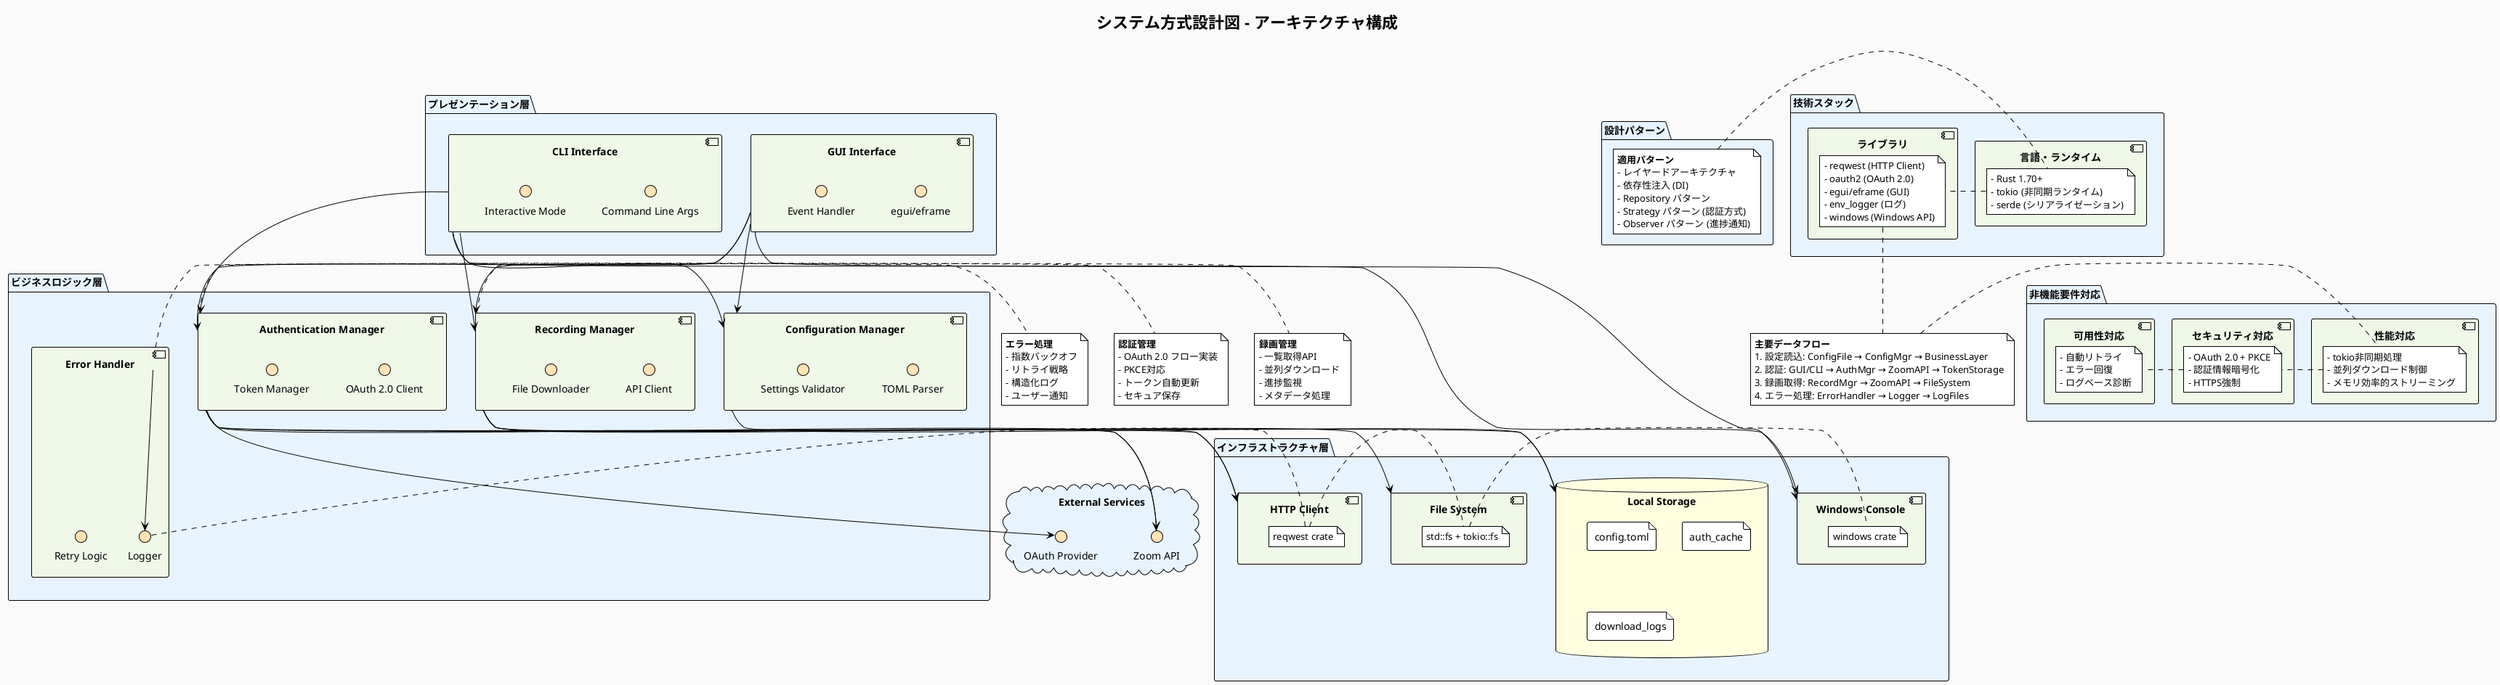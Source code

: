 @startuml システム方式設計図
!theme plain

skinparam backgroundColor #FAFAFA
skinparam packageBackgroundColor #E8F4FD
skinparam componentBackgroundColor #F0F8E8
skinparam interfaceBackgroundColor #FFE4B5
skinparam databaseBackgroundColor #FFFFE0

title システム方式設計図 - アーキテクチャ構成

package "プレゼンテーション層" as PresentationLayer {
  component "CLI Interface" as CLI {
    interface "Command Line Args" as CLIArgs
    interface "Interactive Mode" as Interactive
  }
  
  component "GUI Interface" as GUI {
    interface "egui/eframe" as EguiUI
    interface "Event Handler" as EventHandler
  }
}

package "ビジネスロジック層" as BusinessLayer {
  component "Authentication Manager" as AuthMgr {
    interface "OAuth 2.0 Client" as OAuth
    interface "Token Manager" as TokenMgr
  }
  
  component "Recording Manager" as RecordMgr {
    interface "API Client" as APIClient
    interface "File Downloader" as Downloader
  }
  
  component "Configuration Manager" as ConfigMgr {
    interface "TOML Parser" as TOML
    interface "Settings Validator" as Validator
  }
  
  component "Error Handler" as ErrorHandler {
    interface "Retry Logic" as Retry
    interface "Logger" as Logger
  }
}

package "インフラストラクチャ層" as InfraLayer {
  component "HTTP Client" as HTTPClient {
    note right : reqwest crate
  }
  
  component "File System" as FileSystem {
    note right : std::fs + tokio::fs
  }
  
  component "Windows Console" as WinConsole {
    note right : windows crate
  }
  
  database "Local Storage" as LocalDB {
    file "config.toml" as ConfigFile
    file "auth_cache" as AuthCache
    file "download_logs" as LogFiles
  }
}

cloud "External Services" as External {
  interface "Zoom API" as ZoomAPI
  interface "OAuth Provider" as OAuthProvider
}

' レイヤー間の依存関係
CLI --> AuthMgr
CLI --> RecordMgr
CLI --> ConfigMgr
GUI --> AuthMgr
GUI --> RecordMgr
GUI --> ConfigMgr

AuthMgr --> HTTPClient
AuthMgr --> LocalDB
RecordMgr --> HTTPClient
RecordMgr --> FileSystem
ConfigMgr --> LocalDB
ErrorHandler --> Logger

' 外部サービスとの連携
AuthMgr --> ZoomAPI
AuthMgr --> OAuthProvider
RecordMgr --> ZoomAPI

' Windows固有の依存関係
CLI --> WinConsole
GUI --> WinConsole

' コンポーネント詳細
note right of AuthMgr
  **認証管理**
  - OAuth 2.0 フロー実装
  - PKCE対応
  - トークン自動更新
  - セキュア保存
end note

note right of RecordMgr
  **録画管理**
  - 一覧取得API
  - 並列ダウンロード
  - 進捗監視
  - メタデータ処理
end note

note right of ErrorHandler
  **エラー処理**
  - 指数バックオフ
  - リトライ戦略
  - 構造化ログ
  - ユーザー通知
end note

' アーキテクチャパターン
package "設計パターン" as Patterns {
  note as PatternNote
    **適用パターン**
    - レイヤードアーキテクチャ
    - 依存性注入 (DI)
    - Repository パターン
    - Strategy パターン (認証方式)
    - Observer パターン (進捗通知)
  end note
}

' 技術スタック
package "技術スタック" as TechStack {
  component "言語・ランタイム" as Language {
    note right
      - Rust 1.70+
      - tokio (非同期ランタイム)
      - serde (シリアライゼーション)
    end note
  }
  
  component "ライブラリ" as Libraries {
    note right
      - reqwest (HTTP Client)
      - oauth2 (OAuth 2.0)
      - egui/eframe (GUI)
      - env_logger (ログ)
      - windows (Windows API)
    end note
  }
}

' データフロー
note bottom
  **主要データフロー**
  1. 設定読込: ConfigFile → ConfigMgr → BusinessLayer
  2. 認証: GUI/CLI → AuthMgr → ZoomAPI → TokenStorage
  3. 録画取得: RecordMgr → ZoomAPI → FileSystem
  4. エラー処理: ErrorHandler → Logger → LogFiles
end note

' 非機能要件への対応
package "非機能要件対応" as NFRImplementation {
  component "性能対応" as Performance {
    note right
      - tokio非同期処理
      - 並列ダウンロード制御
      - メモリ効率的ストリーミング
    end note
  }
  
  component "セキュリティ対応" as Security {
    note right
      - OAuth 2.0 + PKCE
      - 認証情報暗号化
      - HTTPS強制
    end note
  }
  
  component "可用性対応" as Reliability {
    note right
      - 自動リトライ
      - エラー回復
      - ログベース診断
    end note
  }
}

@enduml